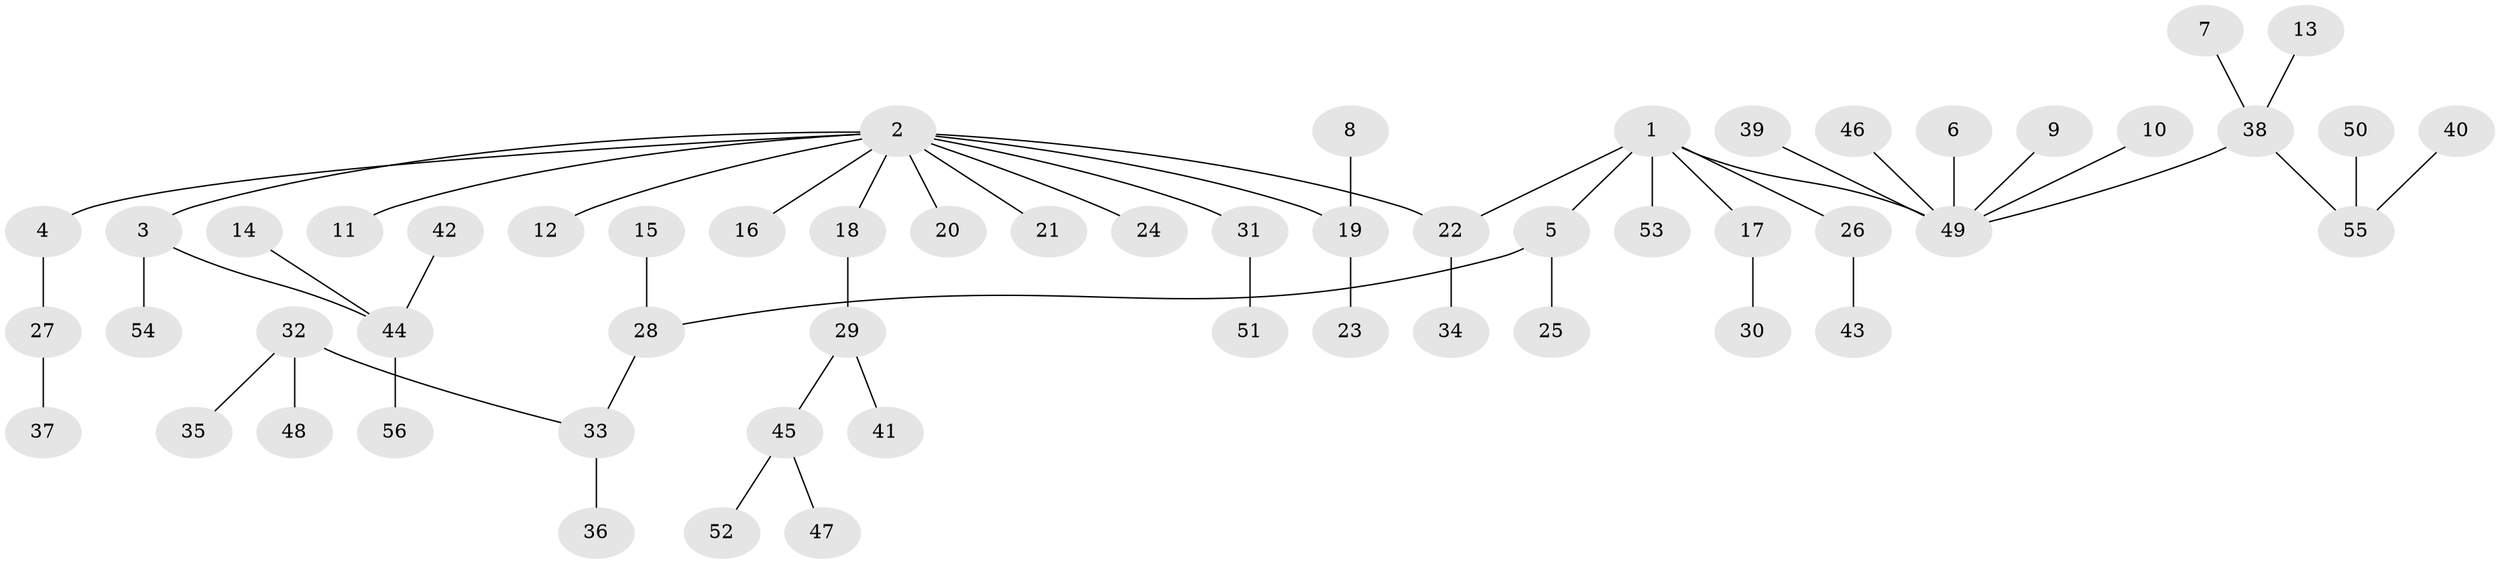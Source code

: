 // original degree distribution, {4: 0.08035714285714286, 7: 0.008928571428571428, 6: 0.017857142857142856, 1: 0.5178571428571429, 3: 0.11607142857142858, 2: 0.23214285714285715, 8: 0.008928571428571428, 5: 0.017857142857142856}
// Generated by graph-tools (version 1.1) at 2025/50/03/09/25 03:50:23]
// undirected, 56 vertices, 55 edges
graph export_dot {
graph [start="1"]
  node [color=gray90,style=filled];
  1;
  2;
  3;
  4;
  5;
  6;
  7;
  8;
  9;
  10;
  11;
  12;
  13;
  14;
  15;
  16;
  17;
  18;
  19;
  20;
  21;
  22;
  23;
  24;
  25;
  26;
  27;
  28;
  29;
  30;
  31;
  32;
  33;
  34;
  35;
  36;
  37;
  38;
  39;
  40;
  41;
  42;
  43;
  44;
  45;
  46;
  47;
  48;
  49;
  50;
  51;
  52;
  53;
  54;
  55;
  56;
  1 -- 5 [weight=1.0];
  1 -- 17 [weight=1.0];
  1 -- 22 [weight=1.0];
  1 -- 26 [weight=1.0];
  1 -- 49 [weight=1.0];
  1 -- 53 [weight=1.0];
  2 -- 3 [weight=1.0];
  2 -- 4 [weight=1.0];
  2 -- 11 [weight=1.0];
  2 -- 12 [weight=1.0];
  2 -- 16 [weight=1.0];
  2 -- 18 [weight=1.0];
  2 -- 19 [weight=1.0];
  2 -- 20 [weight=1.0];
  2 -- 21 [weight=1.0];
  2 -- 22 [weight=1.0];
  2 -- 24 [weight=1.0];
  2 -- 31 [weight=1.0];
  3 -- 44 [weight=1.0];
  3 -- 54 [weight=1.0];
  4 -- 27 [weight=1.0];
  5 -- 25 [weight=1.0];
  5 -- 28 [weight=1.0];
  6 -- 49 [weight=1.0];
  7 -- 38 [weight=1.0];
  8 -- 19 [weight=1.0];
  9 -- 49 [weight=1.0];
  10 -- 49 [weight=1.0];
  13 -- 38 [weight=1.0];
  14 -- 44 [weight=1.0];
  15 -- 28 [weight=1.0];
  17 -- 30 [weight=1.0];
  18 -- 29 [weight=1.0];
  19 -- 23 [weight=1.0];
  22 -- 34 [weight=1.0];
  26 -- 43 [weight=1.0];
  27 -- 37 [weight=1.0];
  28 -- 33 [weight=1.0];
  29 -- 41 [weight=1.0];
  29 -- 45 [weight=1.0];
  31 -- 51 [weight=1.0];
  32 -- 33 [weight=1.0];
  32 -- 35 [weight=1.0];
  32 -- 48 [weight=1.0];
  33 -- 36 [weight=1.0];
  38 -- 49 [weight=1.0];
  38 -- 55 [weight=1.0];
  39 -- 49 [weight=1.0];
  40 -- 55 [weight=1.0];
  42 -- 44 [weight=1.0];
  44 -- 56 [weight=1.0];
  45 -- 47 [weight=1.0];
  45 -- 52 [weight=1.0];
  46 -- 49 [weight=1.0];
  50 -- 55 [weight=1.0];
}
